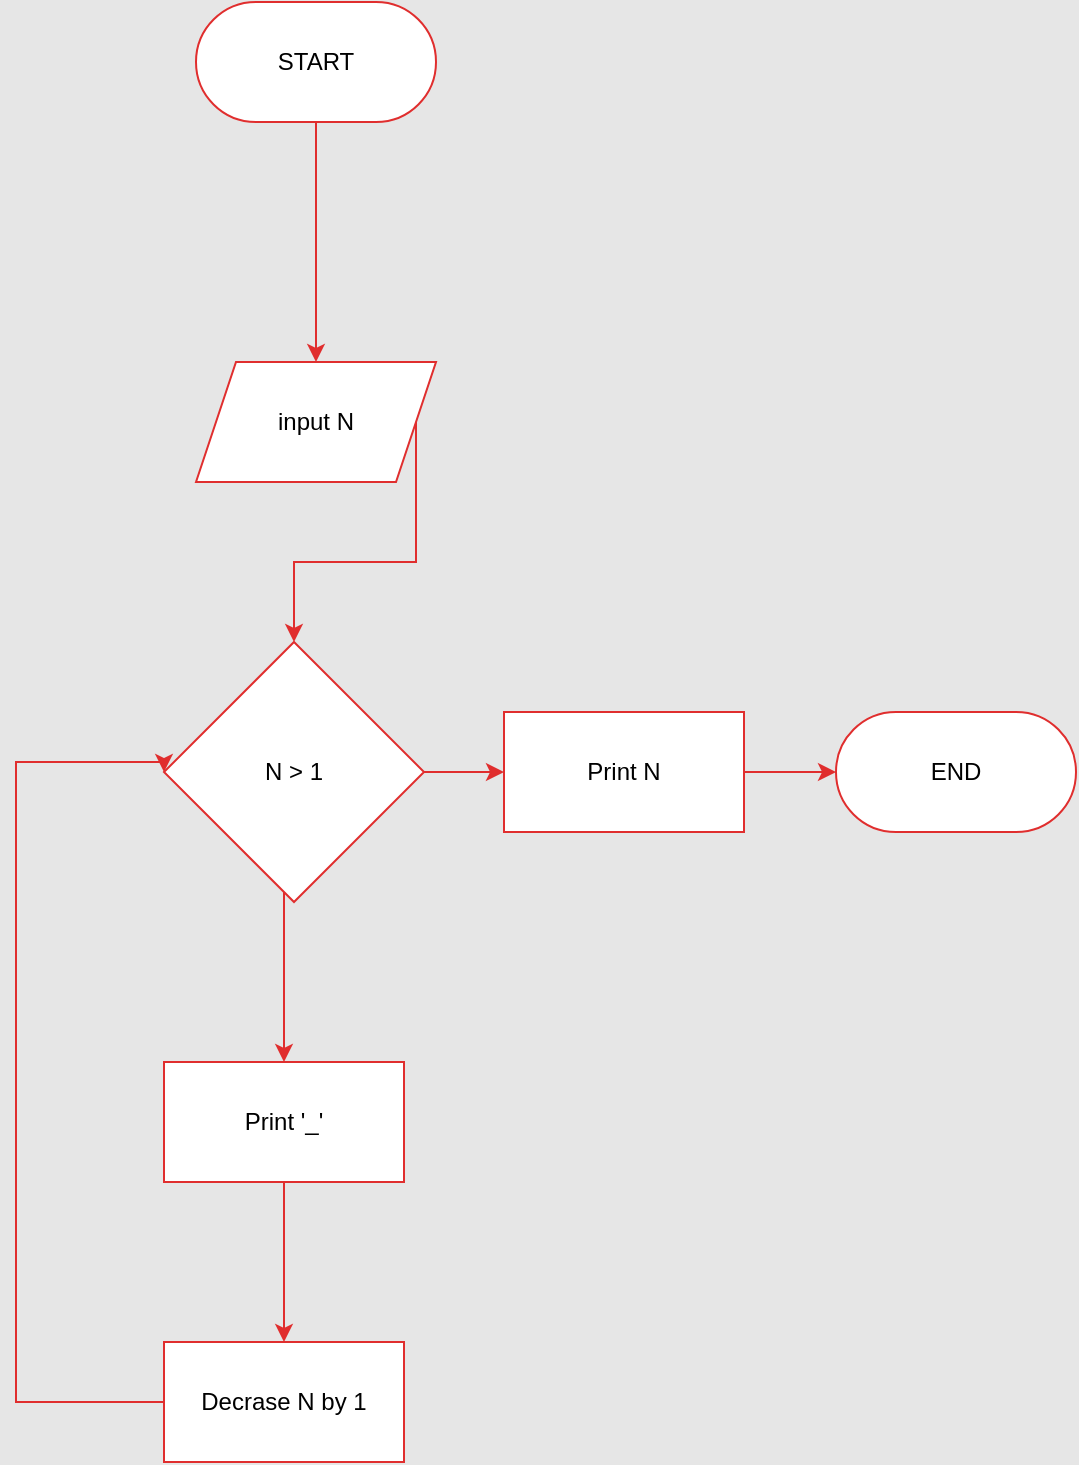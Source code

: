<mxfile version="21.6.8" type="github">
  <diagram name="Page-1" id="QCwXClt1ma-NYRm_rezD">
    <mxGraphModel dx="1235" dy="666" grid="1" gridSize="10" guides="1" tooltips="1" connect="1" arrows="1" fold="1" page="1" pageScale="1" pageWidth="827" pageHeight="1169" background="#E6E6E6" math="0" shadow="0">
      <root>
        <mxCell id="0" />
        <mxCell id="1" parent="0" />
        <mxCell id="GfwYz85XXYhNkGJJ_VGe-6" value="" style="edgeStyle=orthogonalEdgeStyle;rounded=0;orthogonalLoop=1;jettySize=auto;html=1;entryX=0.5;entryY=0;entryDx=0;entryDy=0;strokeColor=#e02e2e;" edge="1" parent="1" source="GfwYz85XXYhNkGJJ_VGe-2" target="GfwYz85XXYhNkGJJ_VGe-11">
          <mxGeometry relative="1" as="geometry">
            <mxPoint x="20" y="400" as="targetPoint" />
            <Array as="points" />
          </mxGeometry>
        </mxCell>
        <mxCell id="GfwYz85XXYhNkGJJ_VGe-2" value="START" style="rounded=1;whiteSpace=wrap;html=1;arcSize=50;strokeColor=#e02e2e;" vertex="1" parent="1">
          <mxGeometry x="260" y="120" width="120" height="60" as="geometry" />
        </mxCell>
        <mxCell id="GfwYz85XXYhNkGJJ_VGe-9" value="" style="edgeStyle=orthogonalEdgeStyle;rounded=0;orthogonalLoop=1;jettySize=auto;html=1;exitX=1;exitY=0.5;exitDx=0;exitDy=0;strokeColor=#e02e2e;" edge="1" parent="1" source="GfwYz85XXYhNkGJJ_VGe-11" target="GfwYz85XXYhNkGJJ_VGe-8">
          <mxGeometry relative="1" as="geometry">
            <mxPoint x="-10" y="460" as="sourcePoint" />
          </mxGeometry>
        </mxCell>
        <mxCell id="GfwYz85XXYhNkGJJ_VGe-13" value="" style="edgeStyle=orthogonalEdgeStyle;rounded=0;orthogonalLoop=1;jettySize=auto;html=1;strokeColor=#e02e2e;" edge="1" parent="1" source="GfwYz85XXYhNkGJJ_VGe-8" target="GfwYz85XXYhNkGJJ_VGe-12">
          <mxGeometry relative="1" as="geometry" />
        </mxCell>
        <mxCell id="GfwYz85XXYhNkGJJ_VGe-17" value="" style="edgeStyle=orthogonalEdgeStyle;rounded=0;orthogonalLoop=1;jettySize=auto;html=1;strokeColor=#e02e2e;" edge="1" parent="1" source="GfwYz85XXYhNkGJJ_VGe-8" target="GfwYz85XXYhNkGJJ_VGe-16">
          <mxGeometry relative="1" as="geometry">
            <Array as="points">
              <mxPoint x="304" y="620" />
              <mxPoint x="304" y="620" />
            </Array>
          </mxGeometry>
        </mxCell>
        <mxCell id="GfwYz85XXYhNkGJJ_VGe-8" value="N &amp;gt; 1" style="rhombus;whiteSpace=wrap;html=1;rounded=0;strokeColor=#e02e2e;" vertex="1" parent="1">
          <mxGeometry x="244" y="440" width="130" height="130" as="geometry" />
        </mxCell>
        <mxCell id="GfwYz85XXYhNkGJJ_VGe-11" value="input N" style="shape=parallelogram;perimeter=parallelogramPerimeter;whiteSpace=wrap;html=1;fixedSize=1;strokeColor=#e02e2e;" vertex="1" parent="1">
          <mxGeometry x="260" y="300" width="120" height="60" as="geometry" />
        </mxCell>
        <mxCell id="GfwYz85XXYhNkGJJ_VGe-15" value="" style="edgeStyle=orthogonalEdgeStyle;rounded=0;orthogonalLoop=1;jettySize=auto;html=1;strokeColor=#e02e2e;" edge="1" parent="1" source="GfwYz85XXYhNkGJJ_VGe-12" target="GfwYz85XXYhNkGJJ_VGe-14">
          <mxGeometry relative="1" as="geometry" />
        </mxCell>
        <mxCell id="GfwYz85XXYhNkGJJ_VGe-12" value="Print N" style="rounded=0;whiteSpace=wrap;html=1;strokeColor=#e02e2e;" vertex="1" parent="1">
          <mxGeometry x="414" y="475" width="120" height="60" as="geometry" />
        </mxCell>
        <mxCell id="GfwYz85XXYhNkGJJ_VGe-14" value="END" style="rounded=1;whiteSpace=wrap;html=1;arcSize=50;strokeColor=#e02e2e;" vertex="1" parent="1">
          <mxGeometry x="580" y="475" width="120" height="60" as="geometry" />
        </mxCell>
        <mxCell id="GfwYz85XXYhNkGJJ_VGe-19" value="" style="edgeStyle=orthogonalEdgeStyle;rounded=0;orthogonalLoop=1;jettySize=auto;html=1;strokeColor=#e02e2e;" edge="1" parent="1" source="GfwYz85XXYhNkGJJ_VGe-16" target="GfwYz85XXYhNkGJJ_VGe-18">
          <mxGeometry relative="1" as="geometry" />
        </mxCell>
        <mxCell id="GfwYz85XXYhNkGJJ_VGe-16" value="Print &#39;_&#39;" style="rounded=0;whiteSpace=wrap;html=1;strokeColor=#e02e2e;" vertex="1" parent="1">
          <mxGeometry x="244" y="650" width="120" height="60" as="geometry" />
        </mxCell>
        <mxCell id="GfwYz85XXYhNkGJJ_VGe-20" style="edgeStyle=orthogonalEdgeStyle;rounded=0;orthogonalLoop=1;jettySize=auto;html=1;exitX=0;exitY=0.5;exitDx=0;exitDy=0;entryX=0;entryY=0.5;entryDx=0;entryDy=0;strokeColor=#e02e2e;" edge="1" parent="1" source="GfwYz85XXYhNkGJJ_VGe-18" target="GfwYz85XXYhNkGJJ_VGe-8">
          <mxGeometry relative="1" as="geometry">
            <Array as="points">
              <mxPoint x="170" y="820" />
              <mxPoint x="170" y="500" />
              <mxPoint x="244" y="500" />
            </Array>
          </mxGeometry>
        </mxCell>
        <mxCell id="GfwYz85XXYhNkGJJ_VGe-18" value="Decrase N by 1" style="rounded=0;whiteSpace=wrap;html=1;strokeColor=#e02e2e;" vertex="1" parent="1">
          <mxGeometry x="244" y="790" width="120" height="60" as="geometry" />
        </mxCell>
      </root>
    </mxGraphModel>
  </diagram>
</mxfile>
